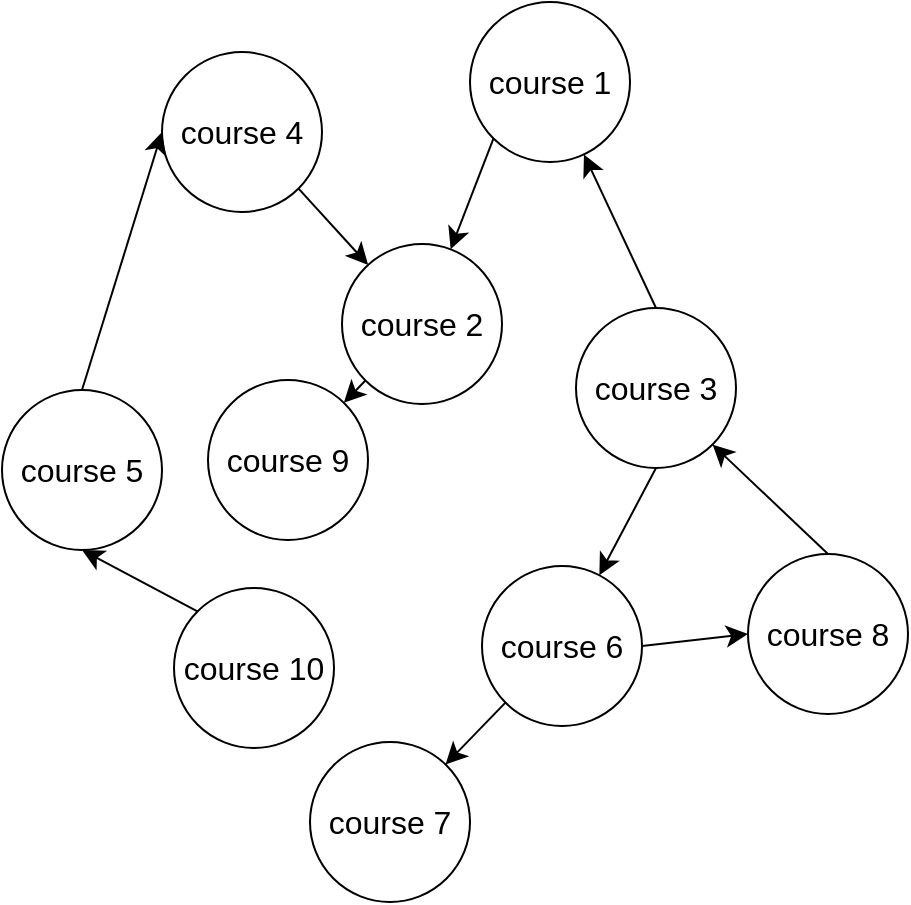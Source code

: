 <mxfile version="24.4.0" type="google" pages="3">
  <diagram name="courses" id="C-MWS4YewMe-2pKJ4riY">
    <mxGraphModel dx="1268" dy="1425" grid="0" gridSize="10" guides="1" tooltips="1" connect="1" arrows="1" fold="1" page="0" pageScale="1" pageWidth="827" pageHeight="1169" math="0" shadow="0">
      <root>
        <mxCell id="0" />
        <mxCell id="1" parent="0" />
        <mxCell id="q1aDuHeKMxjZmJrZDJ7N-1" style="edgeStyle=none;curved=1;rounded=0;orthogonalLoop=1;jettySize=auto;html=1;exitX=0;exitY=1;exitDx=0;exitDy=0;fontSize=12;startSize=8;endSize=8;" edge="1" parent="1" source="q1aDuHeKMxjZmJrZDJ7N-2" target="q1aDuHeKMxjZmJrZDJ7N-4">
          <mxGeometry relative="1" as="geometry" />
        </mxCell>
        <mxCell id="q1aDuHeKMxjZmJrZDJ7N-2" value="&lt;font style=&quot;font-size: 16px;&quot;&gt;course 1&lt;/font&gt;" style="ellipse;whiteSpace=wrap;html=1;aspect=fixed;" vertex="1" parent="1">
          <mxGeometry x="84" y="-8" width="80" height="80" as="geometry" />
        </mxCell>
        <mxCell id="q1aDuHeKMxjZmJrZDJ7N-3" style="edgeStyle=none;curved=1;rounded=0;orthogonalLoop=1;jettySize=auto;html=1;exitX=0;exitY=1;exitDx=0;exitDy=0;fontSize=12;startSize=8;endSize=8;" edge="1" parent="1" source="q1aDuHeKMxjZmJrZDJ7N-4" target="q1aDuHeKMxjZmJrZDJ7N-18">
          <mxGeometry relative="1" as="geometry" />
        </mxCell>
        <mxCell id="q1aDuHeKMxjZmJrZDJ7N-4" value="&lt;font style=&quot;font-size: 16px;&quot;&gt;course 2&lt;/font&gt;" style="ellipse;whiteSpace=wrap;html=1;aspect=fixed;" vertex="1" parent="1">
          <mxGeometry x="20" y="113" width="80" height="80" as="geometry" />
        </mxCell>
        <mxCell id="q1aDuHeKMxjZmJrZDJ7N-5" style="edgeStyle=none;curved=1;rounded=0;orthogonalLoop=1;jettySize=auto;html=1;exitX=0.5;exitY=0;exitDx=0;exitDy=0;fontSize=12;startSize=8;endSize=8;" edge="1" parent="1" source="q1aDuHeKMxjZmJrZDJ7N-7" target="q1aDuHeKMxjZmJrZDJ7N-2">
          <mxGeometry relative="1" as="geometry" />
        </mxCell>
        <mxCell id="q1aDuHeKMxjZmJrZDJ7N-6" style="edgeStyle=none;curved=1;rounded=0;orthogonalLoop=1;jettySize=auto;html=1;exitX=0.5;exitY=1;exitDx=0;exitDy=0;fontSize=12;startSize=8;endSize=8;" edge="1" parent="1" source="q1aDuHeKMxjZmJrZDJ7N-7" target="q1aDuHeKMxjZmJrZDJ7N-14">
          <mxGeometry relative="1" as="geometry" />
        </mxCell>
        <mxCell id="q1aDuHeKMxjZmJrZDJ7N-7" value="&lt;font style=&quot;font-size: 16px;&quot;&gt;course 3&lt;/font&gt;" style="ellipse;whiteSpace=wrap;html=1;aspect=fixed;" vertex="1" parent="1">
          <mxGeometry x="137" y="145" width="80" height="80" as="geometry" />
        </mxCell>
        <mxCell id="q1aDuHeKMxjZmJrZDJ7N-8" style="edgeStyle=none;curved=1;rounded=0;orthogonalLoop=1;jettySize=auto;html=1;exitX=1;exitY=1;exitDx=0;exitDy=0;fontSize=12;startSize=8;endSize=8;" edge="1" parent="1" source="q1aDuHeKMxjZmJrZDJ7N-9" target="q1aDuHeKMxjZmJrZDJ7N-4">
          <mxGeometry relative="1" as="geometry" />
        </mxCell>
        <mxCell id="q1aDuHeKMxjZmJrZDJ7N-9" value="&lt;font style=&quot;font-size: 16px;&quot;&gt;course 4&lt;/font&gt;" style="ellipse;whiteSpace=wrap;html=1;aspect=fixed;" vertex="1" parent="1">
          <mxGeometry x="-70" y="17" width="80" height="80" as="geometry" />
        </mxCell>
        <mxCell id="q1aDuHeKMxjZmJrZDJ7N-10" style="edgeStyle=none;curved=1;rounded=0;orthogonalLoop=1;jettySize=auto;html=1;exitX=0.5;exitY=0;exitDx=0;exitDy=0;entryX=0;entryY=0.5;entryDx=0;entryDy=0;fontSize=12;startSize=8;endSize=8;" edge="1" parent="1" source="q1aDuHeKMxjZmJrZDJ7N-11" target="q1aDuHeKMxjZmJrZDJ7N-9">
          <mxGeometry relative="1" as="geometry" />
        </mxCell>
        <mxCell id="q1aDuHeKMxjZmJrZDJ7N-11" value="&lt;font style=&quot;font-size: 16px;&quot;&gt;course 5&lt;/font&gt;" style="ellipse;whiteSpace=wrap;html=1;aspect=fixed;" vertex="1" parent="1">
          <mxGeometry x="-150" y="186" width="80" height="80" as="geometry" />
        </mxCell>
        <mxCell id="q1aDuHeKMxjZmJrZDJ7N-12" style="edgeStyle=none;curved=1;rounded=0;orthogonalLoop=1;jettySize=auto;html=1;exitX=0;exitY=1;exitDx=0;exitDy=0;fontSize=12;startSize=8;endSize=8;" edge="1" parent="1" source="q1aDuHeKMxjZmJrZDJ7N-14" target="q1aDuHeKMxjZmJrZDJ7N-15">
          <mxGeometry relative="1" as="geometry" />
        </mxCell>
        <mxCell id="q1aDuHeKMxjZmJrZDJ7N-13" style="edgeStyle=none;curved=1;rounded=0;orthogonalLoop=1;jettySize=auto;html=1;exitX=1;exitY=0.5;exitDx=0;exitDy=0;entryX=0;entryY=0.5;entryDx=0;entryDy=0;fontSize=12;startSize=8;endSize=8;" edge="1" parent="1" source="q1aDuHeKMxjZmJrZDJ7N-14" target="q1aDuHeKMxjZmJrZDJ7N-17">
          <mxGeometry relative="1" as="geometry" />
        </mxCell>
        <mxCell id="q1aDuHeKMxjZmJrZDJ7N-14" value="&lt;font style=&quot;font-size: 16px;&quot;&gt;course 6&lt;/font&gt;" style="ellipse;whiteSpace=wrap;html=1;aspect=fixed;" vertex="1" parent="1">
          <mxGeometry x="90" y="274" width="80" height="80" as="geometry" />
        </mxCell>
        <mxCell id="q1aDuHeKMxjZmJrZDJ7N-15" value="&lt;font style=&quot;font-size: 16px;&quot;&gt;course 7&lt;/font&gt;" style="ellipse;whiteSpace=wrap;html=1;aspect=fixed;" vertex="1" parent="1">
          <mxGeometry x="4" y="362" width="80" height="80" as="geometry" />
        </mxCell>
        <mxCell id="q1aDuHeKMxjZmJrZDJ7N-16" style="edgeStyle=none;curved=1;rounded=0;orthogonalLoop=1;jettySize=auto;html=1;exitX=0.5;exitY=0;exitDx=0;exitDy=0;entryX=1;entryY=1;entryDx=0;entryDy=0;fontSize=12;startSize=8;endSize=8;" edge="1" parent="1" source="q1aDuHeKMxjZmJrZDJ7N-17" target="q1aDuHeKMxjZmJrZDJ7N-7">
          <mxGeometry relative="1" as="geometry" />
        </mxCell>
        <mxCell id="q1aDuHeKMxjZmJrZDJ7N-17" value="&lt;font style=&quot;font-size: 16px;&quot;&gt;course 8&lt;/font&gt;" style="ellipse;whiteSpace=wrap;html=1;aspect=fixed;" vertex="1" parent="1">
          <mxGeometry x="223" y="268" width="80" height="80" as="geometry" />
        </mxCell>
        <mxCell id="q1aDuHeKMxjZmJrZDJ7N-18" value="&lt;font style=&quot;font-size: 16px;&quot;&gt;course 9&lt;/font&gt;" style="ellipse;whiteSpace=wrap;html=1;aspect=fixed;" vertex="1" parent="1">
          <mxGeometry x="-47" y="181" width="80" height="80" as="geometry" />
        </mxCell>
        <mxCell id="q1aDuHeKMxjZmJrZDJ7N-19" style="edgeStyle=none;curved=1;rounded=0;orthogonalLoop=1;jettySize=auto;html=1;exitX=0;exitY=0;exitDx=0;exitDy=0;entryX=0.5;entryY=1;entryDx=0;entryDy=0;fontSize=12;startSize=8;endSize=8;" edge="1" parent="1" source="q1aDuHeKMxjZmJrZDJ7N-20" target="q1aDuHeKMxjZmJrZDJ7N-11">
          <mxGeometry relative="1" as="geometry" />
        </mxCell>
        <mxCell id="q1aDuHeKMxjZmJrZDJ7N-20" value="&lt;font style=&quot;font-size: 16px;&quot;&gt;course 10&lt;/font&gt;" style="ellipse;whiteSpace=wrap;html=1;aspect=fixed;" vertex="1" parent="1">
          <mxGeometry x="-64" y="285" width="80" height="80" as="geometry" />
        </mxCell>
      </root>
    </mxGraphModel>
  </diagram>
  <diagram id="lHgukIFk6JQnWcJQc-xX" name="teachers">
    <mxGraphModel dx="2003" dy="1357" grid="0" gridSize="10" guides="1" tooltips="1" connect="1" arrows="1" fold="1" page="0" pageScale="1" pageWidth="827" pageHeight="1169" math="0" shadow="0">
      <root>
        <mxCell id="0" />
        <mxCell id="1" parent="0" />
        <mxCell id="ZVkdkxATn_ZEleP4FnxN-1" value="&lt;span style=&quot;font-size: 16px;&quot;&gt;course 1&lt;/span&gt;" style="ellipse;whiteSpace=wrap;html=1;aspect=fixed;" vertex="1" parent="1">
          <mxGeometry x="-642" y="516" width="80" height="80" as="geometry" />
        </mxCell>
        <mxCell id="ZVkdkxATn_ZEleP4FnxN-2" value="&lt;font style=&quot;font-size: 16px;&quot;&gt;course 2&lt;/font&gt;" style="ellipse;whiteSpace=wrap;html=1;aspect=fixed;" vertex="1" parent="1">
          <mxGeometry x="-1049" y="527" width="80" height="80" as="geometry" />
        </mxCell>
        <mxCell id="ZVkdkxATn_ZEleP4FnxN-3" value="&lt;span style=&quot;font-size: 16px;&quot;&gt;course 3&lt;/span&gt;" style="ellipse;whiteSpace=wrap;html=1;aspect=fixed;" vertex="1" parent="1">
          <mxGeometry x="-301" y="527" width="80" height="80" as="geometry" />
        </mxCell>
        <mxCell id="ZVkdkxATn_ZEleP4FnxN-4" value="&lt;span style=&quot;font-size: 16px;&quot;&gt;course 4&lt;/span&gt;" style="ellipse;whiteSpace=wrap;html=1;aspect=fixed;" vertex="1" parent="1">
          <mxGeometry x="49" y="500" width="80" height="80" as="geometry" />
        </mxCell>
        <mxCell id="ZVkdkxATn_ZEleP4FnxN-5" value="&lt;span style=&quot;font-size: 16px;&quot;&gt;course 9&lt;/span&gt;" style="ellipse;whiteSpace=wrap;html=1;aspect=fixed;" vertex="1" parent="1">
          <mxGeometry x="-829" y="516" width="80" height="80" as="geometry" />
        </mxCell>
        <mxCell id="ZVkdkxATn_ZEleP4FnxN-6" style="edgeStyle=none;curved=1;rounded=0;orthogonalLoop=1;jettySize=auto;html=1;exitX=0.5;exitY=0;exitDx=0;exitDy=0;entryX=0;entryY=1;entryDx=0;entryDy=0;fontSize=12;startSize=8;endSize=8;" edge="1" parent="1" source="ZVkdkxATn_ZEleP4FnxN-8" target="ZVkdkxATn_ZEleP4FnxN-1">
          <mxGeometry relative="1" as="geometry" />
        </mxCell>
        <mxCell id="ZVkdkxATn_ZEleP4FnxN-7" style="edgeStyle=none;curved=1;rounded=0;orthogonalLoop=1;jettySize=auto;html=1;exitX=0.5;exitY=0;exitDx=0;exitDy=0;fontSize=12;startSize=8;endSize=8;" edge="1" parent="1" source="ZVkdkxATn_ZEleP4FnxN-8" target="ZVkdkxATn_ZEleP4FnxN-5">
          <mxGeometry relative="1" as="geometry" />
        </mxCell>
        <mxCell id="ZVkdkxATn_ZEleP4FnxN-8" value="&lt;span style=&quot;font-size: 16px;&quot;&gt;teacher 1&lt;/span&gt;" style="whiteSpace=wrap;html=1;aspect=fixed;" vertex="1" parent="1">
          <mxGeometry x="-756" y="667" width="80" height="80" as="geometry" />
        </mxCell>
        <mxCell id="ZVkdkxATn_ZEleP4FnxN-9" style="edgeStyle=none;curved=1;rounded=0;orthogonalLoop=1;jettySize=auto;html=1;exitX=0.5;exitY=0;exitDx=0;exitDy=0;entryX=0.5;entryY=1;entryDx=0;entryDy=0;fontSize=12;startSize=8;endSize=8;" edge="1" parent="1" source="ZVkdkxATn_ZEleP4FnxN-10" target="ZVkdkxATn_ZEleP4FnxN-2">
          <mxGeometry relative="1" as="geometry" />
        </mxCell>
        <mxCell id="ZVkdkxATn_ZEleP4FnxN-10" value="&lt;font style=&quot;font-size: 16px;&quot;&gt;teacher 2&lt;/font&gt;" style="whiteSpace=wrap;html=1;aspect=fixed;" vertex="1" parent="1">
          <mxGeometry x="-1049" y="674" width="80" height="80" as="geometry" />
        </mxCell>
        <mxCell id="ZVkdkxATn_ZEleP4FnxN-11" style="edgeStyle=none;curved=1;rounded=0;orthogonalLoop=1;jettySize=auto;html=1;exitX=0.5;exitY=0;exitDx=0;exitDy=0;entryX=0;entryY=1;entryDx=0;entryDy=0;fontSize=12;startSize=8;endSize=8;" edge="1" parent="1" source="ZVkdkxATn_ZEleP4FnxN-12" target="ZVkdkxATn_ZEleP4FnxN-3">
          <mxGeometry relative="1" as="geometry" />
        </mxCell>
        <mxCell id="ZVkdkxATn_ZEleP4FnxN-12" value="&lt;span style=&quot;font-size: 16px;&quot;&gt;teacher 3&lt;/span&gt;" style="whiteSpace=wrap;html=1;aspect=fixed;" vertex="1" parent="1">
          <mxGeometry x="-374" y="667" width="80" height="80" as="geometry" />
        </mxCell>
        <mxCell id="ZVkdkxATn_ZEleP4FnxN-13" style="edgeStyle=none;curved=1;rounded=0;orthogonalLoop=1;jettySize=auto;html=1;exitX=0.5;exitY=0;exitDx=0;exitDy=0;entryX=1;entryY=1;entryDx=0;entryDy=0;fontSize=12;startSize=8;endSize=8;" edge="1" parent="1" source="ZVkdkxATn_ZEleP4FnxN-14" target="ZVkdkxATn_ZEleP4FnxN-3">
          <mxGeometry relative="1" as="geometry" />
        </mxCell>
        <mxCell id="ZVkdkxATn_ZEleP4FnxN-14" value="&lt;span style=&quot;font-size: 16px;&quot;&gt;teacher 4&lt;/span&gt;" style="whiteSpace=wrap;html=1;aspect=fixed;" vertex="1" parent="1">
          <mxGeometry x="-240" y="667" width="80" height="80" as="geometry" />
        </mxCell>
        <mxCell id="ZVkdkxATn_ZEleP4FnxN-15" style="edgeStyle=none;curved=1;rounded=0;orthogonalLoop=1;jettySize=auto;html=1;exitX=0.5;exitY=0;exitDx=0;exitDy=0;entryX=0.5;entryY=1;entryDx=0;entryDy=0;fontSize=12;startSize=8;endSize=8;" edge="1" parent="1" source="ZVkdkxATn_ZEleP4FnxN-16" target="ZVkdkxATn_ZEleP4FnxN-1">
          <mxGeometry relative="1" as="geometry" />
        </mxCell>
        <mxCell id="ZVkdkxATn_ZEleP4FnxN-16" value="&lt;span style=&quot;font-size: 16px;&quot;&gt;teacher 5&lt;/span&gt;" style="whiteSpace=wrap;html=1;aspect=fixed;" vertex="1" parent="1">
          <mxGeometry x="-642" y="667" width="80" height="80" as="geometry" />
        </mxCell>
        <mxCell id="ZVkdkxATn_ZEleP4FnxN-17" style="edgeStyle=none;curved=1;rounded=0;orthogonalLoop=1;jettySize=auto;html=1;exitX=0.5;exitY=0;exitDx=0;exitDy=0;entryX=0.5;entryY=1;entryDx=0;entryDy=0;fontSize=12;startSize=8;endSize=8;" edge="1" parent="1" source="ZVkdkxATn_ZEleP4FnxN-18" target="ZVkdkxATn_ZEleP4FnxN-4">
          <mxGeometry relative="1" as="geometry" />
        </mxCell>
        <mxCell id="ZVkdkxATn_ZEleP4FnxN-18" value="&lt;span style=&quot;font-size: 16px;&quot;&gt;teacher 6&lt;/span&gt;" style="whiteSpace=wrap;html=1;aspect=fixed;" vertex="1" parent="1">
          <mxGeometry x="-92" y="663" width="80" height="80" as="geometry" />
        </mxCell>
        <mxCell id="ZVkdkxATn_ZEleP4FnxN-19" style="edgeStyle=none;curved=1;rounded=0;orthogonalLoop=1;jettySize=auto;html=1;exitX=0.5;exitY=0;exitDx=0;exitDy=0;fontSize=12;startSize=8;endSize=8;" edge="1" parent="1" source="ZVkdkxATn_ZEleP4FnxN-20" target="ZVkdkxATn_ZEleP4FnxN-4">
          <mxGeometry relative="1" as="geometry" />
        </mxCell>
        <mxCell id="ZVkdkxATn_ZEleP4FnxN-20" value="&lt;span style=&quot;font-size: 16px;&quot;&gt;teacher 7&lt;/span&gt;" style="whiteSpace=wrap;html=1;aspect=fixed;" vertex="1" parent="1">
          <mxGeometry x="49" y="663" width="80" height="80" as="geometry" />
        </mxCell>
        <mxCell id="ZVkdkxATn_ZEleP4FnxN-21" style="edgeStyle=none;curved=1;rounded=0;orthogonalLoop=1;jettySize=auto;html=1;exitX=0.5;exitY=0;exitDx=0;exitDy=0;entryX=1;entryY=1;entryDx=0;entryDy=0;fontSize=12;startSize=8;endSize=8;" edge="1" parent="1" source="ZVkdkxATn_ZEleP4FnxN-22" target="ZVkdkxATn_ZEleP4FnxN-1">
          <mxGeometry relative="1" as="geometry" />
        </mxCell>
        <mxCell id="ZVkdkxATn_ZEleP4FnxN-22" value="&lt;span style=&quot;font-size: 16px;&quot;&gt;teacher 8&lt;/span&gt;" style="whiteSpace=wrap;html=1;aspect=fixed;" vertex="1" parent="1">
          <mxGeometry x="-522" y="667" width="80" height="80" as="geometry" />
        </mxCell>
        <mxCell id="ZVkdkxATn_ZEleP4FnxN-23" style="edgeStyle=none;curved=1;rounded=0;orthogonalLoop=1;jettySize=auto;html=1;exitX=0.5;exitY=0;exitDx=0;exitDy=0;entryX=0.5;entryY=1;entryDx=0;entryDy=0;fontSize=12;startSize=8;endSize=8;" edge="1" parent="1" source="ZVkdkxATn_ZEleP4FnxN-24" target="ZVkdkxATn_ZEleP4FnxN-4">
          <mxGeometry relative="1" as="geometry" />
        </mxCell>
        <mxCell id="ZVkdkxATn_ZEleP4FnxN-24" value="&lt;span style=&quot;font-size: 16px;&quot;&gt;teacher 9&lt;/span&gt;" style="whiteSpace=wrap;html=1;aspect=fixed;" vertex="1" parent="1">
          <mxGeometry x="188" y="663" width="80" height="80" as="geometry" />
        </mxCell>
        <mxCell id="ZVkdkxATn_ZEleP4FnxN-25" style="edgeStyle=none;curved=1;rounded=0;orthogonalLoop=1;jettySize=auto;html=1;exitX=0.5;exitY=0;exitDx=0;exitDy=0;fontSize=12;startSize=8;endSize=8;" edge="1" parent="1" source="ZVkdkxATn_ZEleP4FnxN-26" target="ZVkdkxATn_ZEleP4FnxN-5">
          <mxGeometry relative="1" as="geometry" />
        </mxCell>
        <mxCell id="ZVkdkxATn_ZEleP4FnxN-26" value="&lt;span style=&quot;font-size: 16px;&quot;&gt;teacher 10&lt;/span&gt;" style="whiteSpace=wrap;html=1;aspect=fixed;" vertex="1" parent="1">
          <mxGeometry x="-912" y="667" width="80" height="80" as="geometry" />
        </mxCell>
      </root>
    </mxGraphModel>
  </diagram>
  <diagram id="F30UKmHJrjzEK4A1C16f" name="students">
    <mxGraphModel dx="3100" dy="479" grid="0" gridSize="10" guides="1" tooltips="1" connect="1" arrows="1" fold="1" page="0" pageScale="1" pageWidth="827" pageHeight="1169" math="0" shadow="0">
      <root>
        <mxCell id="0" />
        <mxCell id="1" parent="0" />
        <mxCell id="RaNo0yJvgZaHMr59IowX-1" value="&lt;font style=&quot;font-size: 16px;&quot;&gt;course 1&lt;/font&gt;" style="ellipse;whiteSpace=wrap;html=1;aspect=fixed;" vertex="1" parent="1">
          <mxGeometry x="-522" y="516" width="80" height="80" as="geometry" />
        </mxCell>
        <mxCell id="RaNo0yJvgZaHMr59IowX-2" value="&lt;font style=&quot;font-size: 16px;&quot;&gt;course 6&lt;/font&gt;" style="ellipse;whiteSpace=wrap;html=1;aspect=fixed;" vertex="1" parent="1">
          <mxGeometry x="-1049" y="527" width="80" height="80" as="geometry" />
        </mxCell>
        <mxCell id="RaNo0yJvgZaHMr59IowX-3" value="&lt;font style=&quot;font-size: 16px;&quot;&gt;course 3&lt;/font&gt;" style="ellipse;whiteSpace=wrap;html=1;aspect=fixed;" vertex="1" parent="1">
          <mxGeometry x="-638" y="531" width="80" height="80" as="geometry" />
        </mxCell>
        <mxCell id="RaNo0yJvgZaHMr59IowX-4" value="&lt;font style=&quot;font-size: 16px;&quot;&gt;course 2&lt;/font&gt;" style="ellipse;whiteSpace=wrap;html=1;aspect=fixed;" vertex="1" parent="1">
          <mxGeometry x="-908" y="527" width="80" height="80" as="geometry" />
        </mxCell>
        <mxCell id="RaNo0yJvgZaHMr59IowX-5" style="edgeStyle=none;curved=1;rounded=0;orthogonalLoop=1;jettySize=auto;html=1;exitX=0.5;exitY=0;exitDx=0;exitDy=0;entryX=0.5;entryY=1;entryDx=0;entryDy=0;fontSize=12;startSize=8;endSize=8;" edge="1" parent="1" source="RaNo0yJvgZaHMr59IowX-6" target="RaNo0yJvgZaHMr59IowX-24">
          <mxGeometry relative="1" as="geometry" />
        </mxCell>
        <mxCell id="RaNo0yJvgZaHMr59IowX-6" value="&lt;font style=&quot;font-size: 16px;&quot;&gt;student 3&lt;/font&gt;" style="whiteSpace=wrap;html=1;aspect=fixed;" vertex="1" parent="1">
          <mxGeometry x="-756" y="667" width="80" height="80" as="geometry" />
        </mxCell>
        <mxCell id="RaNo0yJvgZaHMr59IowX-7" style="edgeStyle=none;curved=1;rounded=0;orthogonalLoop=1;jettySize=auto;html=1;exitX=0.5;exitY=0;exitDx=0;exitDy=0;entryX=0.5;entryY=1;entryDx=0;entryDy=0;fontSize=12;startSize=8;endSize=8;" edge="1" parent="1" source="RaNo0yJvgZaHMr59IowX-9" target="RaNo0yJvgZaHMr59IowX-2">
          <mxGeometry relative="1" as="geometry" />
        </mxCell>
        <mxCell id="RaNo0yJvgZaHMr59IowX-8" style="edgeStyle=none;curved=1;rounded=0;orthogonalLoop=1;jettySize=auto;html=1;exitX=0.5;exitY=0;exitDx=0;exitDy=0;entryX=0.5;entryY=1;entryDx=0;entryDy=0;fontSize=12;startSize=8;endSize=8;" edge="1" parent="1" source="RaNo0yJvgZaHMr59IowX-9" target="RaNo0yJvgZaHMr59IowX-26">
          <mxGeometry relative="1" as="geometry" />
        </mxCell>
        <mxCell id="RaNo0yJvgZaHMr59IowX-9" value="&lt;font style=&quot;font-size: 16px;&quot;&gt;student 1&lt;/font&gt;" style="whiteSpace=wrap;html=1;aspect=fixed;" vertex="1" parent="1">
          <mxGeometry x="-1113" y="663" width="80" height="80" as="geometry" />
        </mxCell>
        <mxCell id="RaNo0yJvgZaHMr59IowX-10" style="edgeStyle=none;curved=1;rounded=0;orthogonalLoop=1;jettySize=auto;html=1;exitX=0.5;exitY=0;exitDx=0;exitDy=0;entryX=0.5;entryY=1;entryDx=0;entryDy=0;fontSize=12;startSize=8;endSize=8;" edge="1" parent="1" source="RaNo0yJvgZaHMr59IowX-11" target="RaNo0yJvgZaHMr59IowX-25">
          <mxGeometry relative="1" as="geometry" />
        </mxCell>
        <mxCell id="RaNo0yJvgZaHMr59IowX-11" value="&lt;font style=&quot;font-size: 16px;&quot;&gt;tag 6&lt;/font&gt;" style="whiteSpace=wrap;html=1;aspect=fixed;" vertex="1" parent="1">
          <mxGeometry x="-374" y="667" width="80" height="80" as="geometry" />
        </mxCell>
        <mxCell id="RaNo0yJvgZaHMr59IowX-12" style="edgeStyle=none;curved=1;rounded=0;orthogonalLoop=1;jettySize=auto;html=1;exitX=0.5;exitY=0;exitDx=0;exitDy=0;entryX=1;entryY=1;entryDx=0;entryDy=0;fontSize=12;startSize=8;endSize=8;" edge="1" parent="1" source="RaNo0yJvgZaHMr59IowX-13" target="RaNo0yJvgZaHMr59IowX-4">
          <mxGeometry relative="1" as="geometry" />
        </mxCell>
        <mxCell id="RaNo0yJvgZaHMr59IowX-13" value="&lt;font style=&quot;font-size: 16px;&quot;&gt;student 7&lt;/font&gt;" style="whiteSpace=wrap;html=1;aspect=fixed;" vertex="1" parent="1">
          <mxGeometry x="-852" y="667" width="80" height="80" as="geometry" />
        </mxCell>
        <mxCell id="RaNo0yJvgZaHMr59IowX-14" style="edgeStyle=none;curved=1;rounded=0;orthogonalLoop=1;jettySize=auto;html=1;exitX=0.5;exitY=0;exitDx=0;exitDy=0;fontSize=12;startSize=8;endSize=8;" edge="1" parent="1" source="RaNo0yJvgZaHMr59IowX-15" target="RaNo0yJvgZaHMr59IowX-3">
          <mxGeometry relative="1" as="geometry" />
        </mxCell>
        <mxCell id="RaNo0yJvgZaHMr59IowX-15" value="&lt;font style=&quot;font-size: 16px;&quot;&gt;student 4&lt;/font&gt;" style="whiteSpace=wrap;html=1;aspect=fixed;" vertex="1" parent="1">
          <mxGeometry x="-642" y="667" width="80" height="80" as="geometry" />
        </mxCell>
        <mxCell id="RaNo0yJvgZaHMr59IowX-16" style="edgeStyle=none;curved=1;rounded=0;orthogonalLoop=1;jettySize=auto;html=1;exitX=0.5;exitY=0;exitDx=0;exitDy=0;entryX=0.5;entryY=1;entryDx=0;entryDy=0;fontSize=12;startSize=8;endSize=8;" edge="1" parent="1" source="RaNo0yJvgZaHMr59IowX-17" target="RaNo0yJvgZaHMr59IowX-27">
          <mxGeometry relative="1" as="geometry" />
        </mxCell>
        <mxCell id="RaNo0yJvgZaHMr59IowX-17" value="&lt;font style=&quot;font-size: 16px;&quot;&gt;student 9&lt;/font&gt;" style="whiteSpace=wrap;html=1;aspect=fixed;" vertex="1" parent="1">
          <mxGeometry x="-1490" y="669" width="80" height="80" as="geometry" />
        </mxCell>
        <mxCell id="RaNo0yJvgZaHMr59IowX-18" style="edgeStyle=none;curved=1;rounded=0;orthogonalLoop=1;jettySize=auto;html=1;exitX=0.5;exitY=0;exitDx=0;exitDy=0;entryX=0.5;entryY=1;entryDx=0;entryDy=0;fontSize=12;startSize=8;endSize=8;" edge="1" parent="1" source="RaNo0yJvgZaHMr59IowX-19" target="RaNo0yJvgZaHMr59IowX-1">
          <mxGeometry relative="1" as="geometry" />
        </mxCell>
        <mxCell id="RaNo0yJvgZaHMr59IowX-19" value="&lt;font style=&quot;font-size: 16px;&quot;&gt;student 5&lt;/font&gt;" style="whiteSpace=wrap;html=1;aspect=fixed;" vertex="1" parent="1">
          <mxGeometry x="-522" y="667" width="80" height="80" as="geometry" />
        </mxCell>
        <mxCell id="RaNo0yJvgZaHMr59IowX-20" style="edgeStyle=none;curved=1;rounded=0;orthogonalLoop=1;jettySize=auto;html=1;exitX=0.5;exitY=0;exitDx=0;exitDy=0;entryX=0.5;entryY=1;entryDx=0;entryDy=0;fontSize=12;startSize=8;endSize=8;" edge="1" parent="1" source="RaNo0yJvgZaHMr59IowX-21" target="RaNo0yJvgZaHMr59IowX-26">
          <mxGeometry relative="1" as="geometry" />
        </mxCell>
        <mxCell id="RaNo0yJvgZaHMr59IowX-21" value="&lt;font style=&quot;font-size: 16px;&quot;&gt;student 10&lt;/font&gt;" style="whiteSpace=wrap;html=1;aspect=fixed;" vertex="1" parent="1">
          <mxGeometry x="-1233" y="663" width="80" height="80" as="geometry" />
        </mxCell>
        <mxCell id="RaNo0yJvgZaHMr59IowX-22" style="edgeStyle=none;curved=1;rounded=0;orthogonalLoop=1;jettySize=auto;html=1;exitX=0.5;exitY=0;exitDx=0;exitDy=0;fontSize=12;startSize=8;endSize=8;entryX=0;entryY=1;entryDx=0;entryDy=0;" edge="1" parent="1" source="RaNo0yJvgZaHMr59IowX-23" target="RaNo0yJvgZaHMr59IowX-4">
          <mxGeometry relative="1" as="geometry" />
        </mxCell>
        <mxCell id="RaNo0yJvgZaHMr59IowX-23" value="&lt;font style=&quot;font-size: 16px;&quot;&gt;student 2&lt;/font&gt;" style="whiteSpace=wrap;html=1;aspect=fixed;" vertex="1" parent="1">
          <mxGeometry x="-963" y="669" width="80" height="80" as="geometry" />
        </mxCell>
        <mxCell id="RaNo0yJvgZaHMr59IowX-24" value="&lt;font style=&quot;font-size: 16px;&quot;&gt;course 5&lt;/font&gt;" style="ellipse;whiteSpace=wrap;html=1;aspect=fixed;" vertex="1" parent="1">
          <mxGeometry x="-754" y="527" width="80" height="80" as="geometry" />
        </mxCell>
        <mxCell id="RaNo0yJvgZaHMr59IowX-25" value="&lt;font style=&quot;font-size: 16px;&quot;&gt;user 4&lt;/font&gt;" style="ellipse;whiteSpace=wrap;html=1;aspect=fixed;" vertex="1" parent="1">
          <mxGeometry x="-374" y="534" width="80" height="80" as="geometry" />
        </mxCell>
        <mxCell id="RaNo0yJvgZaHMr59IowX-26" value="&lt;font style=&quot;font-size: 16px;&quot;&gt;course 9&lt;/font&gt;" style="ellipse;whiteSpace=wrap;html=1;aspect=fixed;" vertex="1" parent="1">
          <mxGeometry x="-1183" y="534" width="80" height="80" as="geometry" />
        </mxCell>
        <mxCell id="RaNo0yJvgZaHMr59IowX-27" value="&lt;font style=&quot;font-size: 16px;&quot;&gt;course 8&lt;/font&gt;" style="ellipse;whiteSpace=wrap;html=1;aspect=fixed;" vertex="1" parent="1">
          <mxGeometry x="-1490" y="530" width="80" height="80" as="geometry" />
        </mxCell>
        <mxCell id="RaNo0yJvgZaHMr59IowX-28" style="edgeStyle=none;curved=1;rounded=0;orthogonalLoop=1;jettySize=auto;html=1;exitX=0.5;exitY=0;exitDx=0;exitDy=0;entryX=0.5;entryY=1;entryDx=0;entryDy=0;fontSize=12;startSize=8;endSize=8;" edge="1" parent="1" source="RaNo0yJvgZaHMr59IowX-29" target="RaNo0yJvgZaHMr59IowX-30">
          <mxGeometry relative="1" as="geometry" />
        </mxCell>
        <mxCell id="RaNo0yJvgZaHMr59IowX-29" value="&lt;font style=&quot;font-size: 16px;&quot;&gt;student 8&lt;/font&gt;" style="whiteSpace=wrap;html=1;aspect=fixed;" vertex="1" parent="1">
          <mxGeometry x="-1341" y="669" width="80" height="80" as="geometry" />
        </mxCell>
        <mxCell id="RaNo0yJvgZaHMr59IowX-30" value="&lt;font style=&quot;font-size: 16px;&quot;&gt;course 7&lt;/font&gt;" style="ellipse;whiteSpace=wrap;html=1;aspect=fixed;" vertex="1" parent="1">
          <mxGeometry x="-1341" y="531" width="80" height="80" as="geometry" />
        </mxCell>
      </root>
    </mxGraphModel>
  </diagram>
</mxfile>
